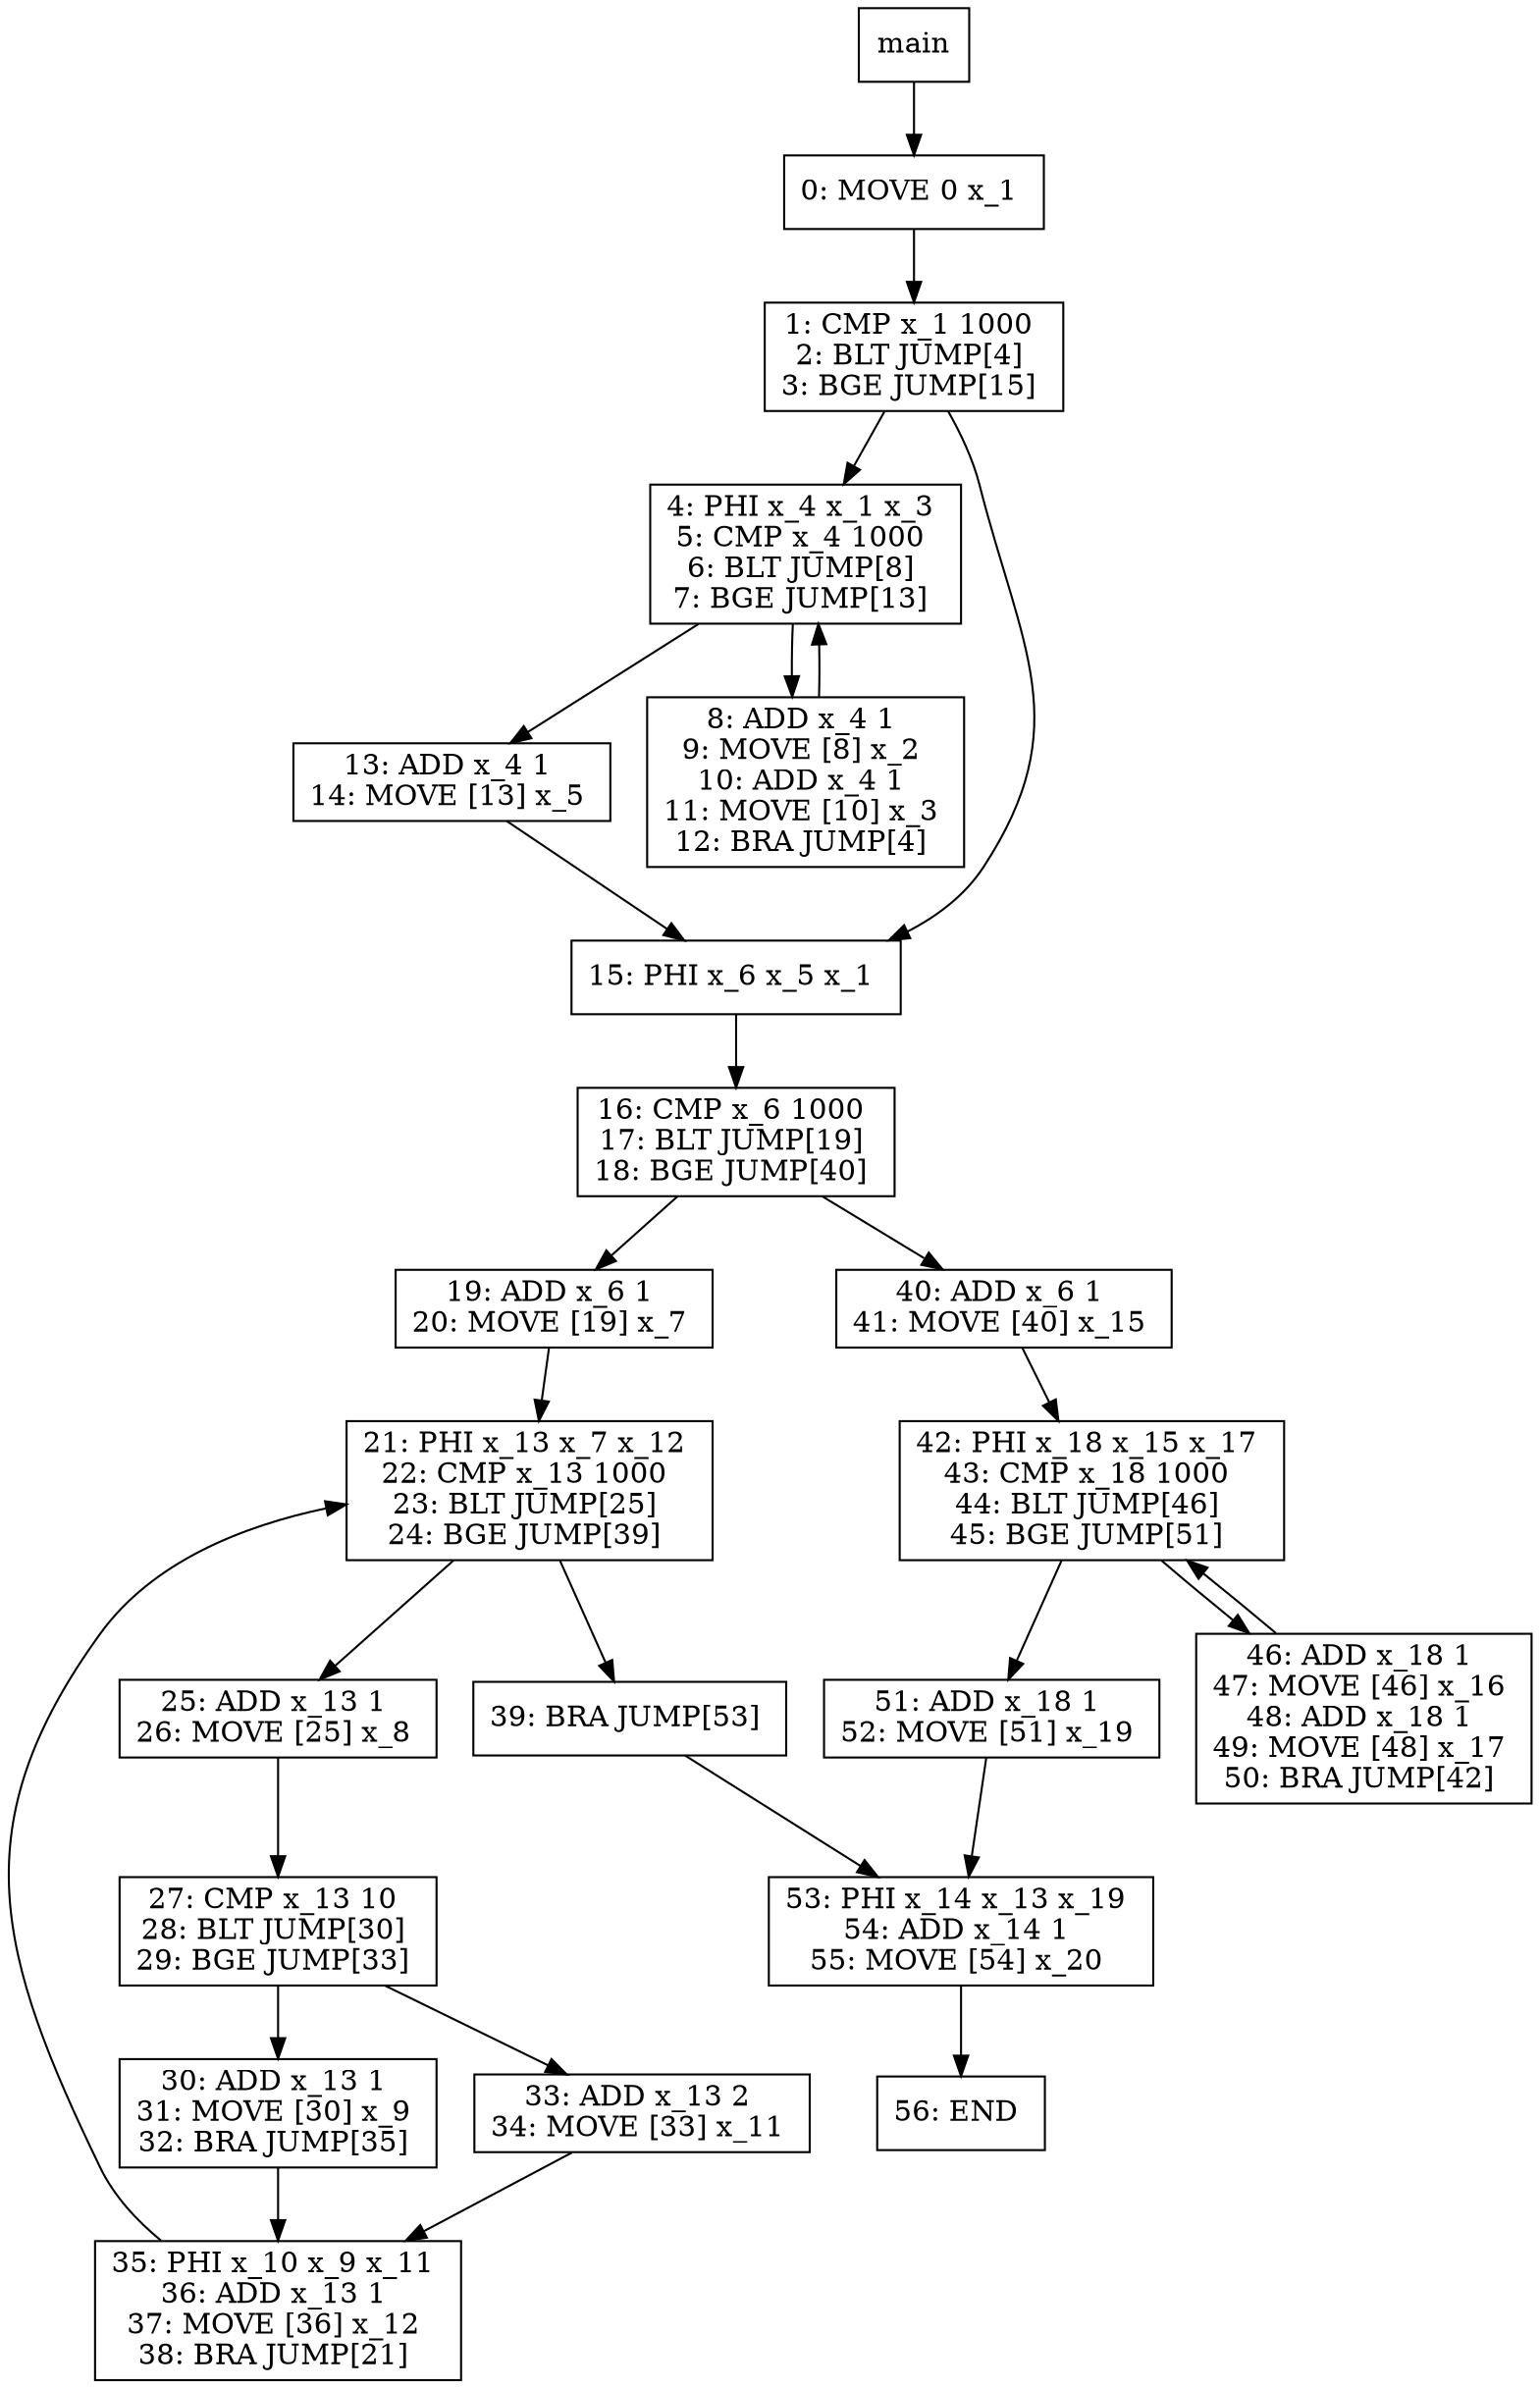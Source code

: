 digraph test000 {
node [shape=box]
1[label="main"]
1 -> 3
3[label="0: MOVE 0 x_1 
"]
3 -> 4
4[label="1: CMP x_1 1000 
2: BLT JUMP[4] 
3: BGE JUMP[15] 
"]
4 -> 6
6[label="4: PHI x_4 x_1 x_3 
5: CMP x_4 1000 
6: BLT JUMP[8] 
7: BGE JUMP[13] 
"]
6 -> 8
8[label="8: ADD x_4 1 
9: MOVE [8] x_2 
10: ADD x_4 1 
11: MOVE [10] x_3 
12: BRA JUMP[4] 
"]
8 -> 6
6 -> 7
7[label="13: ADD x_4 1 
14: MOVE [13] x_5 
"]
7 -> 5
5[label="15: PHI x_6 x_5 x_1 
"]
5 -> 11
11[label="16: CMP x_6 1000 
17: BLT JUMP[19] 
18: BGE JUMP[40] 
"]
11 -> 13
13[label="19: ADD x_6 1 
20: MOVE [19] x_7 
"]
13 -> 14
14[label="21: PHI x_13 x_7 x_12 
22: CMP x_13 1000 
23: BLT JUMP[25] 
24: BGE JUMP[39] 
"]
14 -> 16
16[label="25: ADD x_13 1 
26: MOVE [25] x_8 
"]
16 -> 17
17[label="27: CMP x_13 10 
28: BLT JUMP[30] 
29: BGE JUMP[33] 
"]
17 -> 19
19[label="30: ADD x_13 1 
31: MOVE [30] x_9 
32: BRA JUMP[35] 
"]
19 -> 18
18[label="35: PHI x_10 x_9 x_11 
36: ADD x_13 1 
37: MOVE [36] x_12 
38: BRA JUMP[21] 
"]
18 -> 14
17 -> 20
20[label="33: ADD x_13 2 
34: MOVE [33] x_11 
"]
20 -> 18
14 -> 15
15[label="39: BRA JUMP[53] 
"]
15 -> 12
12[label="53: PHI x_14 x_13 x_19 
54: ADD x_14 1 
55: MOVE [54] x_20 
"]
12 -> 29
29[label="56: END 
"]
11 -> 22
22[label="40: ADD x_6 1 
41: MOVE [40] x_15 
"]
22 -> 23
23[label="42: PHI x_18 x_15 x_17 
43: CMP x_18 1000 
44: BLT JUMP[46] 
45: BGE JUMP[51] 
"]
23 -> 25
25[label="46: ADD x_18 1 
47: MOVE [46] x_16 
48: ADD x_18 1 
49: MOVE [48] x_17 
50: BRA JUMP[42] 
"]
25 -> 23
23 -> 24
24[label="51: ADD x_18 1 
52: MOVE [51] x_19 
"]
24 -> 12
4 -> 5
}
